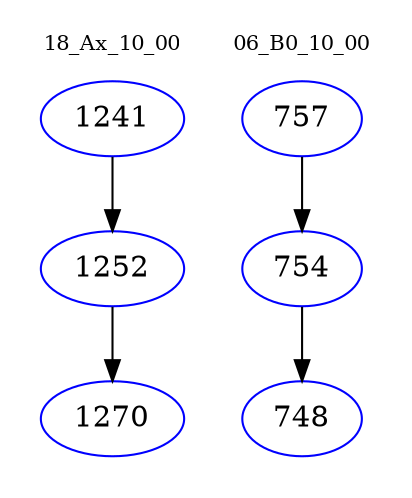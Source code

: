 digraph{
subgraph cluster_0 {
color = white
label = "18_Ax_10_00";
fontsize=10;
T0_1241 [label="1241", color="blue"]
T0_1241 -> T0_1252 [color="black"]
T0_1252 [label="1252", color="blue"]
T0_1252 -> T0_1270 [color="black"]
T0_1270 [label="1270", color="blue"]
}
subgraph cluster_1 {
color = white
label = "06_B0_10_00";
fontsize=10;
T1_757 [label="757", color="blue"]
T1_757 -> T1_754 [color="black"]
T1_754 [label="754", color="blue"]
T1_754 -> T1_748 [color="black"]
T1_748 [label="748", color="blue"]
}
}

